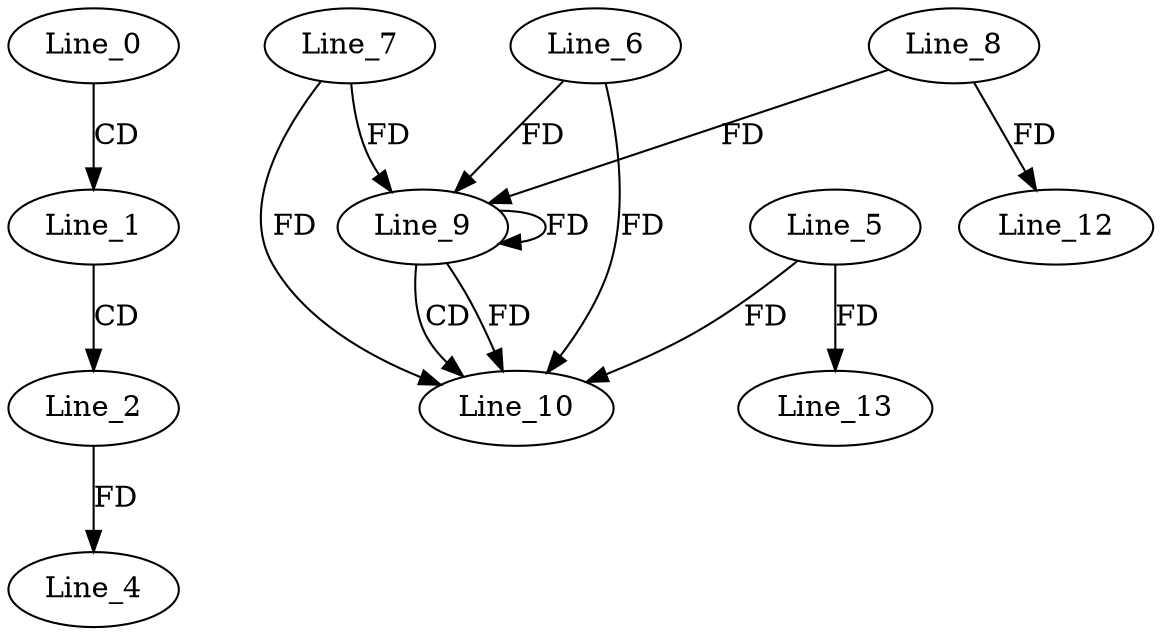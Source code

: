 digraph G {
  Line_0;
  Line_1;
  Line_2;
  Line_4;
  Line_9;
  Line_7;
  Line_9;
  Line_8;
  Line_6;
  Line_9;
  Line_10;
  Line_5;
  Line_12;
  Line_13;
  Line_0 -> Line_1 [ label="CD" ];
  Line_1 -> Line_2 [ label="CD" ];
  Line_2 -> Line_4 [ label="FD" ];
  Line_9 -> Line_9 [ label="FD" ];
  Line_7 -> Line_9 [ label="FD" ];
  Line_8 -> Line_9 [ label="FD" ];
  Line_6 -> Line_9 [ label="FD" ];
  Line_9 -> Line_10 [ label="CD" ];
  Line_5 -> Line_10 [ label="FD" ];
  Line_6 -> Line_10 [ label="FD" ];
  Line_9 -> Line_10 [ label="FD" ];
  Line_7 -> Line_10 [ label="FD" ];
  Line_8 -> Line_12 [ label="FD" ];
  Line_5 -> Line_13 [ label="FD" ];
}
